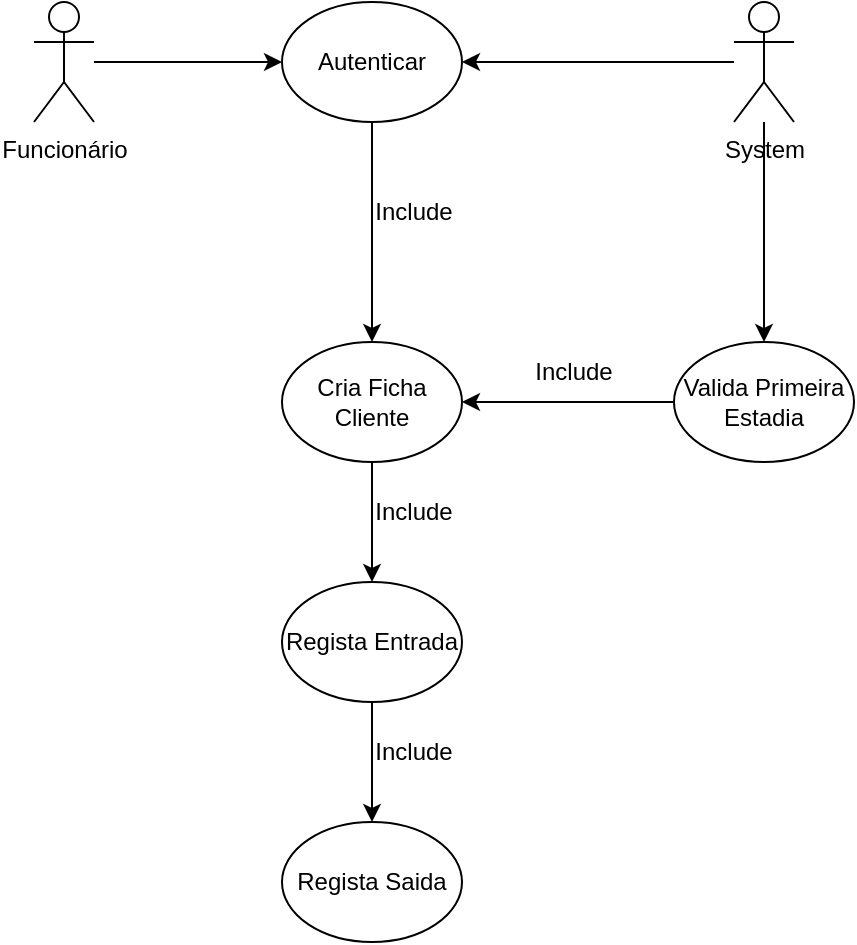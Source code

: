 <mxfile version="26.0.12">
  <diagram name="Página-1" id="fh4KVaTLT4rVOwyniBJN">
    <mxGraphModel dx="1632" dy="753" grid="1" gridSize="10" guides="1" tooltips="1" connect="1" arrows="1" fold="1" page="1" pageScale="1" pageWidth="827" pageHeight="1169" math="0" shadow="0">
      <root>
        <mxCell id="0" />
        <mxCell id="1" parent="0" />
        <mxCell id="tYYlDMSHgzgQFrv5HUEB-4" style="edgeStyle=orthogonalEdgeStyle;rounded=0;orthogonalLoop=1;jettySize=auto;html=1;entryX=0;entryY=0.5;entryDx=0;entryDy=0;" edge="1" parent="1" source="tYYlDMSHgzgQFrv5HUEB-1" target="tYYlDMSHgzgQFrv5HUEB-2">
          <mxGeometry relative="1" as="geometry" />
        </mxCell>
        <mxCell id="tYYlDMSHgzgQFrv5HUEB-1" value="Funcionário" style="shape=umlActor;verticalLabelPosition=bottom;verticalAlign=top;html=1;outlineConnect=0;" vertex="1" parent="1">
          <mxGeometry x="80" y="250" width="30" height="60" as="geometry" />
        </mxCell>
        <mxCell id="tYYlDMSHgzgQFrv5HUEB-12" style="edgeStyle=orthogonalEdgeStyle;rounded=0;orthogonalLoop=1;jettySize=auto;html=1;" edge="1" parent="1" source="tYYlDMSHgzgQFrv5HUEB-2" target="tYYlDMSHgzgQFrv5HUEB-8">
          <mxGeometry relative="1" as="geometry" />
        </mxCell>
        <mxCell id="tYYlDMSHgzgQFrv5HUEB-2" value="Autenticar" style="ellipse;whiteSpace=wrap;html=1;" vertex="1" parent="1">
          <mxGeometry x="204" y="250" width="90" height="60" as="geometry" />
        </mxCell>
        <mxCell id="tYYlDMSHgzgQFrv5HUEB-10" style="edgeStyle=orthogonalEdgeStyle;rounded=0;orthogonalLoop=1;jettySize=auto;html=1;entryX=0.5;entryY=0;entryDx=0;entryDy=0;" edge="1" parent="1" source="tYYlDMSHgzgQFrv5HUEB-3" target="tYYlDMSHgzgQFrv5HUEB-5">
          <mxGeometry relative="1" as="geometry" />
        </mxCell>
        <mxCell id="tYYlDMSHgzgQFrv5HUEB-14" style="edgeStyle=orthogonalEdgeStyle;rounded=0;orthogonalLoop=1;jettySize=auto;html=1;entryX=1;entryY=0.5;entryDx=0;entryDy=0;" edge="1" parent="1" source="tYYlDMSHgzgQFrv5HUEB-3" target="tYYlDMSHgzgQFrv5HUEB-2">
          <mxGeometry relative="1" as="geometry" />
        </mxCell>
        <mxCell id="tYYlDMSHgzgQFrv5HUEB-3" value="System" style="shape=umlActor;verticalLabelPosition=bottom;verticalAlign=top;html=1;outlineConnect=0;" vertex="1" parent="1">
          <mxGeometry x="430" y="250" width="30" height="60" as="geometry" />
        </mxCell>
        <mxCell id="tYYlDMSHgzgQFrv5HUEB-9" style="edgeStyle=orthogonalEdgeStyle;rounded=0;orthogonalLoop=1;jettySize=auto;html=1;entryX=1;entryY=0.5;entryDx=0;entryDy=0;" edge="1" parent="1" source="tYYlDMSHgzgQFrv5HUEB-5" target="tYYlDMSHgzgQFrv5HUEB-8">
          <mxGeometry relative="1" as="geometry" />
        </mxCell>
        <mxCell id="tYYlDMSHgzgQFrv5HUEB-5" value="Valida Primeira Estadia" style="ellipse;whiteSpace=wrap;html=1;" vertex="1" parent="1">
          <mxGeometry x="400" y="420" width="90" height="60" as="geometry" />
        </mxCell>
        <mxCell id="tYYlDMSHgzgQFrv5HUEB-7" value="Include" style="text;html=1;align=center;verticalAlign=middle;whiteSpace=wrap;rounded=0;" vertex="1" parent="1">
          <mxGeometry x="320" y="420" width="60" height="30" as="geometry" />
        </mxCell>
        <mxCell id="tYYlDMSHgzgQFrv5HUEB-17" style="edgeStyle=orthogonalEdgeStyle;rounded=0;orthogonalLoop=1;jettySize=auto;html=1;" edge="1" parent="1" source="tYYlDMSHgzgQFrv5HUEB-8" target="tYYlDMSHgzgQFrv5HUEB-15">
          <mxGeometry relative="1" as="geometry" />
        </mxCell>
        <mxCell id="tYYlDMSHgzgQFrv5HUEB-8" value="Cria Ficha Cliente" style="ellipse;whiteSpace=wrap;html=1;" vertex="1" parent="1">
          <mxGeometry x="204" y="420" width="90" height="60" as="geometry" />
        </mxCell>
        <mxCell id="tYYlDMSHgzgQFrv5HUEB-13" value="Include" style="text;html=1;align=center;verticalAlign=middle;whiteSpace=wrap;rounded=0;" vertex="1" parent="1">
          <mxGeometry x="240" y="340" width="60" height="30" as="geometry" />
        </mxCell>
        <mxCell id="tYYlDMSHgzgQFrv5HUEB-18" style="edgeStyle=orthogonalEdgeStyle;rounded=0;orthogonalLoop=1;jettySize=auto;html=1;entryX=0.5;entryY=0;entryDx=0;entryDy=0;" edge="1" parent="1" source="tYYlDMSHgzgQFrv5HUEB-15" target="tYYlDMSHgzgQFrv5HUEB-16">
          <mxGeometry relative="1" as="geometry" />
        </mxCell>
        <mxCell id="tYYlDMSHgzgQFrv5HUEB-15" value="Regista Entrada" style="ellipse;whiteSpace=wrap;html=1;" vertex="1" parent="1">
          <mxGeometry x="204" y="540" width="90" height="60" as="geometry" />
        </mxCell>
        <mxCell id="tYYlDMSHgzgQFrv5HUEB-16" value="Regista Saida" style="ellipse;whiteSpace=wrap;html=1;" vertex="1" parent="1">
          <mxGeometry x="204" y="660" width="90" height="60" as="geometry" />
        </mxCell>
        <mxCell id="tYYlDMSHgzgQFrv5HUEB-19" value="Include" style="text;html=1;align=center;verticalAlign=middle;whiteSpace=wrap;rounded=0;" vertex="1" parent="1">
          <mxGeometry x="240" y="490" width="60" height="30" as="geometry" />
        </mxCell>
        <mxCell id="tYYlDMSHgzgQFrv5HUEB-20" value="Include" style="text;html=1;align=center;verticalAlign=middle;whiteSpace=wrap;rounded=0;" vertex="1" parent="1">
          <mxGeometry x="240" y="610" width="60" height="30" as="geometry" />
        </mxCell>
      </root>
    </mxGraphModel>
  </diagram>
</mxfile>
